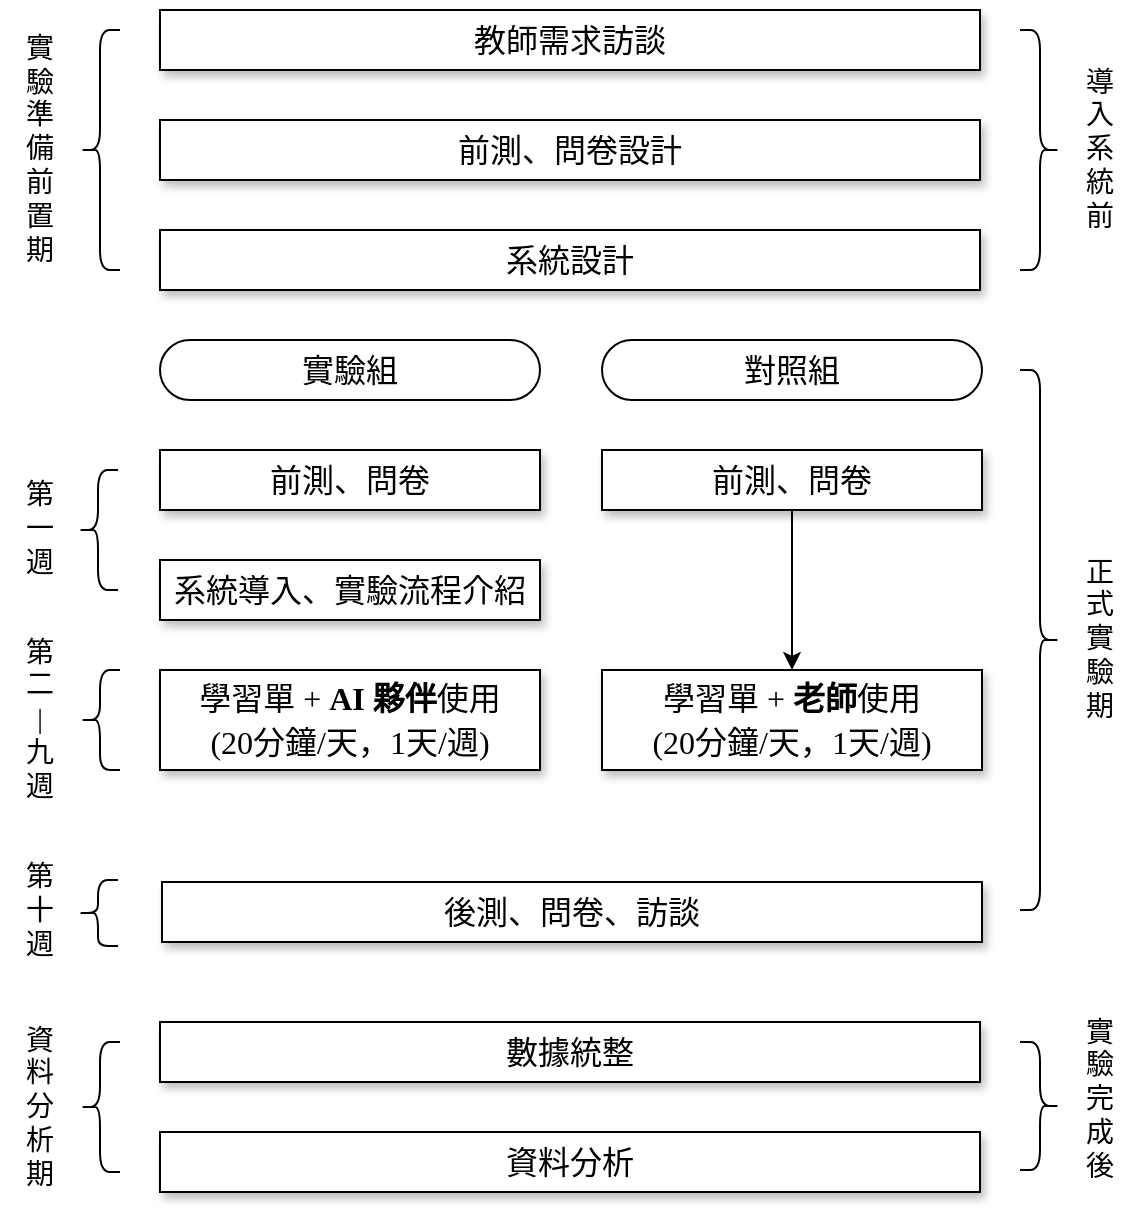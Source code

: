 <mxfile version="26.2.8">
  <diagram name="Page-1" id="90a13364-a465-7bf4-72fc-28e22215d7a0">
    <mxGraphModel dx="1556" dy="815" grid="1" gridSize="10" guides="1" tooltips="1" connect="1" arrows="1" fold="1" page="1" pageScale="1.5" pageWidth="1169" pageHeight="826" background="none" math="0" shadow="0">
      <root>
        <mxCell id="0" style=";html=1;" />
        <mxCell id="1" style=";html=1;" parent="0" />
        <mxCell id="YoKq40f7h98XqhHqaOgo-1" value="&lt;font style=&quot;font-size: 16px;&quot; face=&quot;標楷體&quot;&gt;教師需求訪談&lt;/font&gt;" style="whiteSpace=wrap;html=1;shadow=1;fontSize=18;" parent="1" vertex="1">
          <mxGeometry x="320" y="90" width="410" height="30" as="geometry" />
        </mxCell>
        <mxCell id="YoKq40f7h98XqhHqaOgo-2" value="&lt;font style=&quot;font-size: 16px;&quot; face=&quot;標楷體&quot;&gt;前測、問卷設計&lt;/font&gt;" style="whiteSpace=wrap;html=1;shadow=1;fontSize=18;" parent="1" vertex="1">
          <mxGeometry x="320" y="145" width="410" height="30" as="geometry" />
        </mxCell>
        <mxCell id="YoKq40f7h98XqhHqaOgo-3" value="&lt;font style=&quot;font-size: 16px;&quot; face=&quot;標楷體&quot;&gt;系統設計&lt;/font&gt;" style="whiteSpace=wrap;html=1;shadow=1;fontSize=18;" parent="1" vertex="1">
          <mxGeometry x="320" y="200" width="410" height="30" as="geometry" />
        </mxCell>
        <mxCell id="YoKq40f7h98XqhHqaOgo-4" value="&lt;font face=&quot;標楷體&quot; style=&quot;font-size: 16px;&quot;&gt;實驗組&lt;/font&gt;" style="rounded=1;whiteSpace=wrap;html=1;arcSize=50;" parent="1" vertex="1">
          <mxGeometry x="320" y="255" width="190" height="30" as="geometry" />
        </mxCell>
        <mxCell id="YoKq40f7h98XqhHqaOgo-5" value="&lt;span style=&quot;font-family: 標楷體; font-size: 16px;&quot;&gt;對照組&lt;/span&gt;" style="rounded=1;whiteSpace=wrap;html=1;arcSize=50;" parent="1" vertex="1">
          <mxGeometry x="541" y="255" width="190" height="30" as="geometry" />
        </mxCell>
        <mxCell id="YoKq40f7h98XqhHqaOgo-6" value="&lt;font face=&quot;標楷體&quot;&gt;&lt;span style=&quot;font-size: 16px;&quot;&gt;前測、問卷&lt;/span&gt;&lt;/font&gt;" style="whiteSpace=wrap;html=1;shadow=1;fontSize=18;" parent="1" vertex="1">
          <mxGeometry x="320" y="310" width="190" height="30" as="geometry" />
        </mxCell>
        <mxCell id="YoKq40f7h98XqhHqaOgo-7" value="&lt;font face=&quot;標楷體&quot;&gt;&lt;span style=&quot;font-size: 16px;&quot;&gt;前測、問卷&lt;/span&gt;&lt;/font&gt;" style="whiteSpace=wrap;html=1;shadow=1;fontSize=18;" parent="1" vertex="1">
          <mxGeometry x="541" y="310" width="190" height="30" as="geometry" />
        </mxCell>
        <mxCell id="YoKq40f7h98XqhHqaOgo-8" value="&lt;font face=&quot;標楷體&quot;&gt;&lt;span style=&quot;font-size: 16px;&quot;&gt;系統導入、實驗流程介紹&lt;/span&gt;&lt;/font&gt;" style="whiteSpace=wrap;html=1;shadow=1;fontSize=18;" parent="1" vertex="1">
          <mxGeometry x="320" y="365" width="190" height="30" as="geometry" />
        </mxCell>
        <mxCell id="YoKq40f7h98XqhHqaOgo-9" value="&lt;span style=&quot;font-size: 16px;&quot;&gt;&lt;font face=&quot;標楷體&quot;&gt;學習單 +&amp;nbsp;&lt;/font&gt;&lt;font face=&quot;Times New Roman&quot;&gt;&lt;b&gt;AI&amp;nbsp;&lt;/b&gt;&lt;/font&gt;&lt;font face=&quot;標楷體&quot;&gt;&lt;b&gt;夥伴&lt;/b&gt;使用&lt;/font&gt;&lt;br&gt;&lt;font face=&quot;標楷體&quot;&gt;(20分鐘/天，1天/週)&lt;/font&gt;&lt;/span&gt;" style="whiteSpace=wrap;html=1;shadow=1;fontSize=18;" parent="1" vertex="1">
          <mxGeometry x="320" y="420" width="190" height="50" as="geometry" />
        </mxCell>
        <mxCell id="YoKq40f7h98XqhHqaOgo-10" value="&lt;span style=&quot;font-size: 16px;&quot;&gt;&lt;font face=&quot;標楷體&quot;&gt;學習單 +&amp;nbsp;&lt;b&gt;老師&lt;/b&gt;&lt;/font&gt;&lt;font face=&quot;標楷體&quot;&gt;使用&lt;/font&gt;&lt;br&gt;&lt;font face=&quot;標楷體&quot;&gt;(20分鐘/天，1天/週)&lt;/font&gt;&lt;/span&gt;" style="whiteSpace=wrap;html=1;shadow=1;fontSize=18;" parent="1" vertex="1">
          <mxGeometry x="541" y="420" width="190" height="50" as="geometry" />
        </mxCell>
        <mxCell id="YoKq40f7h98XqhHqaOgo-11" value="&lt;font face=&quot;標楷體&quot;&gt;&lt;span style=&quot;font-size: 16px;&quot;&gt;後測、問卷、訪談&lt;/span&gt;&lt;/font&gt;" style="whiteSpace=wrap;html=1;shadow=1;fontSize=18;" parent="1" vertex="1">
          <mxGeometry x="321" y="526" width="410" height="30" as="geometry" />
        </mxCell>
        <mxCell id="YoKq40f7h98XqhHqaOgo-12" value="&lt;font face=&quot;標楷體&quot;&gt;&lt;span style=&quot;font-size: 16px;&quot;&gt;數據統整&lt;/span&gt;&lt;/font&gt;" style="whiteSpace=wrap;html=1;shadow=1;fontSize=18;" parent="1" vertex="1">
          <mxGeometry x="320" y="596" width="410" height="30" as="geometry" />
        </mxCell>
        <mxCell id="YoKq40f7h98XqhHqaOgo-13" value="&lt;font face=&quot;標楷體&quot;&gt;&lt;span style=&quot;font-size: 16px;&quot;&gt;資料分析&lt;/span&gt;&lt;/font&gt;" style="whiteSpace=wrap;html=1;shadow=1;fontSize=18;" parent="1" vertex="1">
          <mxGeometry x="320" y="651" width="410" height="30" as="geometry" />
        </mxCell>
        <mxCell id="YoKq40f7h98XqhHqaOgo-14" value="" style="shape=curlyBracket;whiteSpace=wrap;html=1;rounded=1;labelPosition=left;verticalLabelPosition=middle;align=right;verticalAlign=middle;" parent="1" vertex="1">
          <mxGeometry x="280" y="606" width="20" height="65" as="geometry" />
        </mxCell>
        <mxCell id="YoKq40f7h98XqhHqaOgo-15" value="" style="shape=curlyBracket;whiteSpace=wrap;html=1;rounded=1;labelPosition=left;verticalLabelPosition=middle;align=right;verticalAlign=middle;" parent="1" vertex="1">
          <mxGeometry x="280" y="100" width="20" height="120" as="geometry" />
        </mxCell>
        <mxCell id="YoKq40f7h98XqhHqaOgo-18" value="&lt;font style=&quot;font-size: 14px;&quot; face=&quot;標楷體&quot;&gt;第&lt;/font&gt;&lt;div&gt;&lt;font style=&quot;font-size: 14px;&quot; face=&quot;標楷體&quot;&gt;一&lt;/font&gt;&lt;/div&gt;&lt;div&gt;&lt;span style=&quot;font-family: 標楷體; background-color: transparent; color: light-dark(rgb(0, 0, 0), rgb(255, 255, 255));&quot;&gt;&lt;font style=&quot;font-size: 14px;&quot;&gt;週&lt;/font&gt;&lt;/span&gt;&lt;/div&gt;" style="text;html=1;align=center;verticalAlign=middle;whiteSpace=wrap;rounded=0;fontFamily=Comic Sans MS;" parent="1" vertex="1">
          <mxGeometry x="240" y="305" width="40" height="90" as="geometry" />
        </mxCell>
        <mxCell id="YoKq40f7h98XqhHqaOgo-19" value="&lt;font style=&quot;font-size: 14px;&quot; face=&quot;標楷體&quot;&gt;第&lt;/font&gt;&lt;div&gt;&lt;font style=&quot;font-size: 14px;&quot; face=&quot;標楷體&quot;&gt;二&lt;/font&gt;&lt;/div&gt;&lt;div&gt;&lt;font style=&quot;font-size: 14px;&quot; face=&quot;標楷體&quot;&gt;|&lt;/font&gt;&lt;/div&gt;&lt;div&gt;&lt;font style=&quot;font-size: 14px;&quot; face=&quot;標楷體&quot;&gt;九&lt;/font&gt;&lt;/div&gt;&lt;div&gt;&lt;span style=&quot;font-family: 標楷體; background-color: transparent; color: light-dark(rgb(0, 0, 0), rgb(255, 255, 255));&quot;&gt;&lt;font style=&quot;font-size: 14px;&quot;&gt;週&lt;/font&gt;&lt;/span&gt;&lt;/div&gt;" style="text;html=1;align=center;verticalAlign=middle;whiteSpace=wrap;rounded=0;fontFamily=Comic Sans MS;" parent="1" vertex="1">
          <mxGeometry x="240" y="400" width="40" height="90" as="geometry" />
        </mxCell>
        <mxCell id="YoKq40f7h98XqhHqaOgo-20" value="&lt;font style=&quot;font-size: 14px;&quot; face=&quot;標楷體&quot;&gt;第&lt;/font&gt;&lt;div&gt;&lt;font style=&quot;font-size: 14px;&quot; face=&quot;標楷體&quot;&gt;十&lt;/font&gt;&lt;/div&gt;&lt;div&gt;&lt;span style=&quot;font-family: 標楷體; background-color: transparent; color: light-dark(rgb(0, 0, 0), rgb(255, 255, 255));&quot;&gt;&lt;font style=&quot;font-size: 14px;&quot;&gt;週&lt;/font&gt;&lt;/span&gt;&lt;/div&gt;" style="text;html=1;align=center;verticalAlign=middle;whiteSpace=wrap;rounded=0;fontFamily=Comic Sans MS;" parent="1" vertex="1">
          <mxGeometry x="240" y="496" width="40" height="90" as="geometry" />
        </mxCell>
        <mxCell id="YoKq40f7h98XqhHqaOgo-21" value="&lt;font style=&quot;font-size: 14px;&quot; face=&quot;標楷體&quot;&gt;資&lt;/font&gt;&lt;div&gt;&lt;font style=&quot;font-size: 14px;&quot; face=&quot;標楷體&quot;&gt;料&lt;/font&gt;&lt;/div&gt;&lt;div&gt;&lt;font style=&quot;font-size: 14px;&quot; face=&quot;標楷體&quot;&gt;分&lt;/font&gt;&lt;/div&gt;&lt;div&gt;&lt;font style=&quot;font-size: 14px;&quot; face=&quot;標楷體&quot;&gt;析&lt;/font&gt;&lt;/div&gt;&lt;div&gt;&lt;font style=&quot;font-size: 14px;&quot; face=&quot;標楷體&quot;&gt;期&lt;/font&gt;&lt;/div&gt;" style="text;html=1;align=center;verticalAlign=middle;whiteSpace=wrap;rounded=0;fontFamily=Comic Sans MS;" parent="1" vertex="1">
          <mxGeometry x="240" y="593.5" width="40" height="90" as="geometry" />
        </mxCell>
        <mxCell id="YoKq40f7h98XqhHqaOgo-22" value="" style="shape=curlyBracket;whiteSpace=wrap;html=1;rounded=1;labelPosition=left;verticalLabelPosition=middle;align=right;verticalAlign=middle;" parent="1" vertex="1">
          <mxGeometry x="279" y="525" width="20" height="33" as="geometry" />
        </mxCell>
        <mxCell id="YoKq40f7h98XqhHqaOgo-23" value="" style="shape=curlyBracket;whiteSpace=wrap;html=1;rounded=1;labelPosition=left;verticalLabelPosition=middle;align=right;verticalAlign=middle;" parent="1" vertex="1">
          <mxGeometry x="280" y="420" width="20" height="50" as="geometry" />
        </mxCell>
        <mxCell id="YoKq40f7h98XqhHqaOgo-24" value="" style="shape=curlyBracket;whiteSpace=wrap;html=1;rounded=1;labelPosition=left;verticalLabelPosition=middle;align=right;verticalAlign=middle;" parent="1" vertex="1">
          <mxGeometry x="279" y="320" width="20" height="60" as="geometry" />
        </mxCell>
        <mxCell id="YoKq40f7h98XqhHqaOgo-25" value="&lt;font style=&quot;font-size: 14px;&quot; face=&quot;標楷體&quot;&gt;實&lt;/font&gt;&lt;div&gt;&lt;font style=&quot;font-size: 14px;&quot; face=&quot;標楷體&quot;&gt;驗&lt;/font&gt;&lt;/div&gt;&lt;div&gt;&lt;font style=&quot;font-size: 14px;&quot; face=&quot;標楷體&quot;&gt;準&lt;/font&gt;&lt;/div&gt;&lt;div&gt;&lt;font style=&quot;font-size: 14px;&quot; face=&quot;標楷體&quot;&gt;備&lt;/font&gt;&lt;/div&gt;&lt;div&gt;&lt;font style=&quot;font-size: 14px;&quot; face=&quot;標楷體&quot;&gt;前&lt;/font&gt;&lt;/div&gt;&lt;div&gt;&lt;font style=&quot;font-size: 14px;&quot; face=&quot;標楷體&quot;&gt;置&lt;/font&gt;&lt;/div&gt;&lt;div&gt;&lt;font style=&quot;font-size: 14px;&quot; face=&quot;標楷體&quot;&gt;期&lt;/font&gt;&lt;/div&gt;" style="text;html=1;align=center;verticalAlign=middle;whiteSpace=wrap;rounded=0;fontFamily=Comic Sans MS;" parent="1" vertex="1">
          <mxGeometry x="240" y="115" width="40" height="90" as="geometry" />
        </mxCell>
        <mxCell id="YoKq40f7h98XqhHqaOgo-27" value="" style="shape=curlyBracket;whiteSpace=wrap;html=1;rounded=1;flipH=1;labelPosition=right;verticalLabelPosition=middle;align=left;verticalAlign=middle;" parent="1" vertex="1">
          <mxGeometry x="750" y="100" width="20" height="120" as="geometry" />
        </mxCell>
        <mxCell id="YoKq40f7h98XqhHqaOgo-28" value="" style="shape=curlyBracket;whiteSpace=wrap;html=1;rounded=1;flipH=1;labelPosition=right;verticalLabelPosition=middle;align=left;verticalAlign=middle;" parent="1" vertex="1">
          <mxGeometry x="750" y="270" width="20" height="270" as="geometry" />
        </mxCell>
        <mxCell id="YoKq40f7h98XqhHqaOgo-29" value="" style="shape=curlyBracket;whiteSpace=wrap;html=1;rounded=1;flipH=1;labelPosition=right;verticalLabelPosition=middle;align=left;verticalAlign=middle;" parent="1" vertex="1">
          <mxGeometry x="750" y="606" width="20" height="64" as="geometry" />
        </mxCell>
        <mxCell id="YoKq40f7h98XqhHqaOgo-32" value="" style="endArrow=classic;html=1;rounded=0;exitX=0.5;exitY=1;exitDx=0;exitDy=0;entryX=0.5;entryY=0;entryDx=0;entryDy=0;" parent="1" source="YoKq40f7h98XqhHqaOgo-7" target="YoKq40f7h98XqhHqaOgo-10" edge="1">
          <mxGeometry width="50" height="50" relative="1" as="geometry">
            <mxPoint x="480" y="460" as="sourcePoint" />
            <mxPoint x="530" y="410" as="targetPoint" />
          </mxGeometry>
        </mxCell>
        <mxCell id="YoKq40f7h98XqhHqaOgo-33" value="&lt;font face=&quot;標楷體&quot;&gt;&lt;span style=&quot;font-size: 14px;&quot;&gt;實&lt;/span&gt;&lt;/font&gt;&lt;div&gt;&lt;font face=&quot;標楷體&quot;&gt;&lt;span style=&quot;font-size: 14px;&quot;&gt;驗&lt;/span&gt;&lt;/font&gt;&lt;/div&gt;&lt;div&gt;&lt;font face=&quot;標楷體&quot;&gt;&lt;span style=&quot;font-size: 14px;&quot;&gt;完&lt;/span&gt;&lt;/font&gt;&lt;/div&gt;&lt;div&gt;&lt;font face=&quot;標楷體&quot;&gt;&lt;span style=&quot;font-size: 14px;&quot;&gt;成&lt;/span&gt;&lt;/font&gt;&lt;/div&gt;&lt;div&gt;&lt;font face=&quot;標楷體&quot;&gt;&lt;span style=&quot;font-size: 14px;&quot;&gt;後&lt;/span&gt;&lt;/font&gt;&lt;/div&gt;" style="text;html=1;align=center;verticalAlign=middle;whiteSpace=wrap;rounded=0;fontFamily=Comic Sans MS;" parent="1" vertex="1">
          <mxGeometry x="770" y="590" width="40" height="90" as="geometry" />
        </mxCell>
        <mxCell id="YoKq40f7h98XqhHqaOgo-34" value="&lt;font face=&quot;標楷體&quot;&gt;&lt;span style=&quot;font-size: 14px;&quot;&gt;正&lt;/span&gt;&lt;/font&gt;&lt;div&gt;&lt;font face=&quot;標楷體&quot;&gt;&lt;span style=&quot;font-size: 14px;&quot;&gt;式&lt;/span&gt;&lt;/font&gt;&lt;/div&gt;&lt;div&gt;&lt;font face=&quot;標楷體&quot;&gt;&lt;span style=&quot;font-size: 14px;&quot;&gt;實&lt;/span&gt;&lt;/font&gt;&lt;/div&gt;&lt;div&gt;&lt;font face=&quot;標楷體&quot;&gt;&lt;span style=&quot;font-size: 14px;&quot;&gt;驗&lt;/span&gt;&lt;/font&gt;&lt;/div&gt;&lt;div&gt;&lt;font face=&quot;標楷體&quot;&gt;&lt;span style=&quot;font-size: 14px;&quot;&gt;期&lt;/span&gt;&lt;/font&gt;&lt;/div&gt;" style="text;html=1;align=center;verticalAlign=middle;whiteSpace=wrap;rounded=0;fontFamily=Comic Sans MS;" parent="1" vertex="1">
          <mxGeometry x="770" y="360" width="40" height="90" as="geometry" />
        </mxCell>
        <mxCell id="YoKq40f7h98XqhHqaOgo-35" value="&lt;font face=&quot;標楷體&quot;&gt;&lt;span style=&quot;font-size: 14px;&quot;&gt;導&lt;/span&gt;&lt;/font&gt;&lt;div&gt;&lt;font face=&quot;標楷體&quot;&gt;&lt;span style=&quot;font-size: 14px;&quot;&gt;入&lt;/span&gt;&lt;/font&gt;&lt;/div&gt;&lt;div&gt;&lt;font face=&quot;標楷體&quot;&gt;&lt;span style=&quot;font-size: 14px;&quot;&gt;系&lt;/span&gt;&lt;/font&gt;&lt;/div&gt;&lt;div&gt;&lt;font face=&quot;標楷體&quot;&gt;&lt;span style=&quot;font-size: 14px;&quot;&gt;統&lt;/span&gt;&lt;/font&gt;&lt;/div&gt;&lt;div&gt;&lt;font face=&quot;標楷體&quot;&gt;&lt;span style=&quot;font-size: 14px;&quot;&gt;前&lt;/span&gt;&lt;/font&gt;&lt;/div&gt;" style="text;html=1;align=center;verticalAlign=middle;whiteSpace=wrap;rounded=0;fontFamily=Comic Sans MS;" parent="1" vertex="1">
          <mxGeometry x="770" y="115" width="40" height="90" as="geometry" />
        </mxCell>
      </root>
    </mxGraphModel>
  </diagram>
</mxfile>
